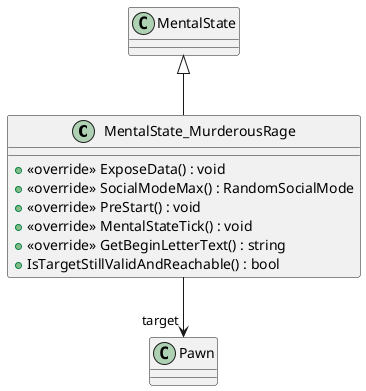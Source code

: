 @startuml
class MentalState_MurderousRage {
    + <<override>> ExposeData() : void
    + <<override>> SocialModeMax() : RandomSocialMode
    + <<override>> PreStart() : void
    + <<override>> MentalStateTick() : void
    + <<override>> GetBeginLetterText() : string
    + IsTargetStillValidAndReachable() : bool
}
MentalState <|-- MentalState_MurderousRage
MentalState_MurderousRage --> "target" Pawn
@enduml
